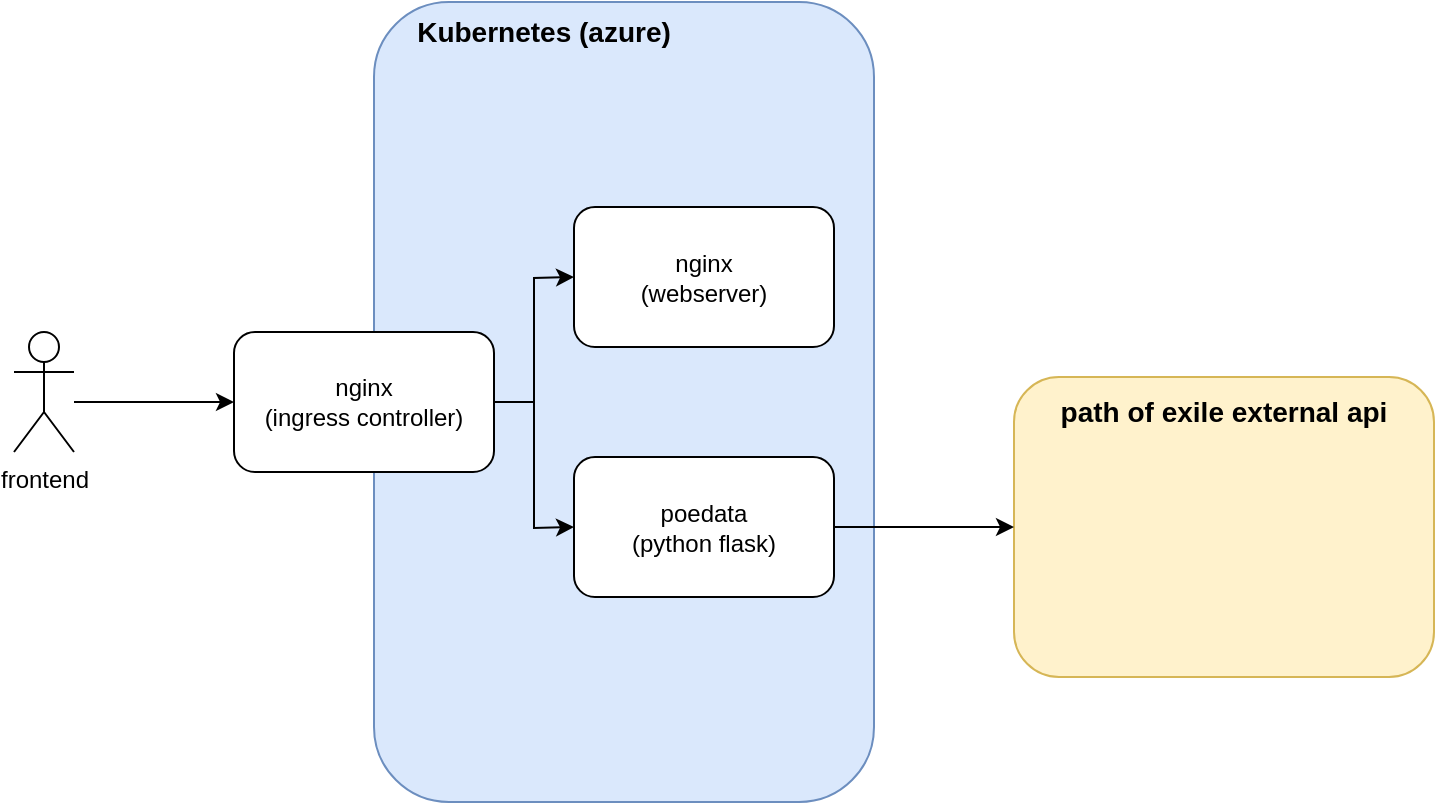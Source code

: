 <mxfile version="24.4.0" type="github">
  <diagram name="Page-1" id="yCriFrnhQ32WkpZ9kwNe">
    <mxGraphModel dx="1364" dy="795" grid="1" gridSize="10" guides="1" tooltips="1" connect="1" arrows="1" fold="1" page="1" pageScale="1" pageWidth="850" pageHeight="1100" math="0" shadow="0">
      <root>
        <mxCell id="0" />
        <mxCell id="1" parent="0" />
        <mxCell id="vM9bWIVnvWEKdq6D2fwi-1" value="" style="rounded=1;whiteSpace=wrap;html=1;fillColor=#dae8fc;strokeColor=#6c8ebf;" parent="1" vertex="1">
          <mxGeometry x="230" y="150" width="250" height="400" as="geometry" />
        </mxCell>
        <mxCell id="vM9bWIVnvWEKdq6D2fwi-2" value="&lt;b&gt;&lt;font style=&quot;font-size: 14px;&quot;&gt;Kubernetes (azure)&lt;/font&gt;&lt;/b&gt;" style="text;html=1;align=center;verticalAlign=middle;whiteSpace=wrap;rounded=0;" parent="1" vertex="1">
          <mxGeometry x="250" y="150" width="130" height="30" as="geometry" />
        </mxCell>
        <mxCell id="vM9bWIVnvWEKdq6D2fwi-3" value="frontend" style="shape=umlActor;verticalLabelPosition=bottom;verticalAlign=top;html=1;outlineConnect=0;" parent="1" vertex="1">
          <mxGeometry x="50" y="315" width="30" height="60" as="geometry" />
        </mxCell>
        <mxCell id="vM9bWIVnvWEKdq6D2fwi-4" value="&lt;div&gt;nginx&lt;/div&gt;&lt;div&gt;(webserver)&lt;/div&gt;" style="rounded=1;whiteSpace=wrap;html=1;" parent="1" vertex="1">
          <mxGeometry x="330" y="252.5" width="130" height="70" as="geometry" />
        </mxCell>
        <mxCell id="vM9bWIVnvWEKdq6D2fwi-5" value="&lt;div&gt;poedata&lt;/div&gt;&lt;div&gt;(python flask)&lt;br&gt;&lt;/div&gt;" style="rounded=1;whiteSpace=wrap;html=1;" parent="1" vertex="1">
          <mxGeometry x="330" y="377.5" width="130" height="70" as="geometry" />
        </mxCell>
        <mxCell id="vM9bWIVnvWEKdq6D2fwi-6" value="" style="endArrow=classic;html=1;rounded=0;entryX=0;entryY=0.5;entryDx=0;entryDy=0;" parent="1" target="BPy8xZhrbLqSGhOo5FLC-1" edge="1">
          <mxGeometry width="50" height="50" relative="1" as="geometry">
            <mxPoint x="80" y="350" as="sourcePoint" />
            <mxPoint x="160" y="470" as="targetPoint" />
          </mxGeometry>
        </mxCell>
        <mxCell id="vM9bWIVnvWEKdq6D2fwi-9" value="" style="rounded=1;whiteSpace=wrap;html=1;fillColor=#fff2cc;strokeColor=#d6b656;" parent="1" vertex="1">
          <mxGeometry x="550" y="337.5" width="210" height="150" as="geometry" />
        </mxCell>
        <mxCell id="vM9bWIVnvWEKdq6D2fwi-11" value="&lt;font style=&quot;font-size: 14px;&quot;&gt;&lt;b&gt;path of exile external api&lt;br&gt;&lt;/b&gt;&lt;/font&gt;" style="text;html=1;align=center;verticalAlign=middle;whiteSpace=wrap;rounded=0;" parent="1" vertex="1">
          <mxGeometry x="570" y="340" width="170" height="30" as="geometry" />
        </mxCell>
        <mxCell id="vM9bWIVnvWEKdq6D2fwi-12" value="" style="endArrow=classic;html=1;rounded=0;entryX=0;entryY=0.5;entryDx=0;entryDy=0;exitX=1;exitY=0.5;exitDx=0;exitDy=0;" parent="1" source="vM9bWIVnvWEKdq6D2fwi-5" target="vM9bWIVnvWEKdq6D2fwi-9" edge="1">
          <mxGeometry width="50" height="50" relative="1" as="geometry">
            <mxPoint x="140" y="300" as="sourcePoint" />
            <mxPoint x="310" y="300" as="targetPoint" />
          </mxGeometry>
        </mxCell>
        <mxCell id="BPy8xZhrbLqSGhOo5FLC-1" value="&lt;div&gt;nginx&lt;/div&gt;&lt;div&gt;(ingress controller)&lt;/div&gt;" style="rounded=1;whiteSpace=wrap;html=1;" vertex="1" parent="1">
          <mxGeometry x="160" y="315" width="130" height="70" as="geometry" />
        </mxCell>
        <mxCell id="BPy8xZhrbLqSGhOo5FLC-2" value="" style="endArrow=classic;html=1;rounded=0;entryX=0;entryY=0.5;entryDx=0;entryDy=0;exitX=1;exitY=0.5;exitDx=0;exitDy=0;" edge="1" parent="1" source="BPy8xZhrbLqSGhOo5FLC-1" target="vM9bWIVnvWEKdq6D2fwi-5">
          <mxGeometry width="50" height="50" relative="1" as="geometry">
            <mxPoint x="90" y="360" as="sourcePoint" />
            <mxPoint x="170" y="360" as="targetPoint" />
            <Array as="points">
              <mxPoint x="310" y="350" />
              <mxPoint x="310" y="413" />
            </Array>
          </mxGeometry>
        </mxCell>
        <mxCell id="BPy8xZhrbLqSGhOo5FLC-3" value="" style="endArrow=classic;html=1;rounded=0;entryX=0;entryY=0.5;entryDx=0;entryDy=0;exitX=1;exitY=0.5;exitDx=0;exitDy=0;" edge="1" parent="1" source="BPy8xZhrbLqSGhOo5FLC-1" target="vM9bWIVnvWEKdq6D2fwi-4">
          <mxGeometry width="50" height="50" relative="1" as="geometry">
            <mxPoint x="300" y="360" as="sourcePoint" />
            <mxPoint x="340" y="423" as="targetPoint" />
            <Array as="points">
              <mxPoint x="310" y="350" />
              <mxPoint x="310" y="288" />
            </Array>
          </mxGeometry>
        </mxCell>
      </root>
    </mxGraphModel>
  </diagram>
</mxfile>
